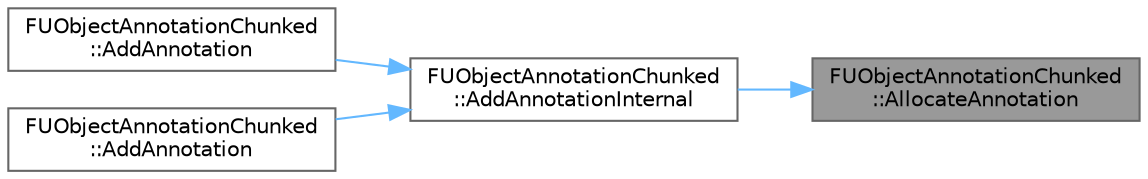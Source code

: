 digraph "FUObjectAnnotationChunked::AllocateAnnotation"
{
 // INTERACTIVE_SVG=YES
 // LATEX_PDF_SIZE
  bgcolor="transparent";
  edge [fontname=Helvetica,fontsize=10,labelfontname=Helvetica,labelfontsize=10];
  node [fontname=Helvetica,fontsize=10,shape=box,height=0.2,width=0.4];
  rankdir="RL";
  Node1 [id="Node000001",label="FUObjectAnnotationChunked\l::AllocateAnnotation",height=0.2,width=0.4,color="gray40", fillcolor="grey60", style="filled", fontcolor="black",tooltip="Initializes an annotation for the specified index, makes sure the chunk it resides in is allocated."];
  Node1 -> Node2 [id="edge1_Node000001_Node000002",dir="back",color="steelblue1",style="solid",tooltip=" "];
  Node2 [id="Node000002",label="FUObjectAnnotationChunked\l::AddAnnotationInternal",height=0.2,width=0.4,color="grey40", fillcolor="white", style="filled",URL="$db/d5f/classFUObjectAnnotationChunked.html#adcbe1170a5199c2a5905aace1f9b86dd",tooltip="Adds a new annotation for the specified index."];
  Node2 -> Node3 [id="edge2_Node000002_Node000003",dir="back",color="steelblue1",style="solid",tooltip=" "];
  Node3 [id="Node000003",label="FUObjectAnnotationChunked\l::AddAnnotation",height=0.2,width=0.4,color="grey40", fillcolor="white", style="filled",URL="$db/d5f/classFUObjectAnnotationChunked.html#ac8366c527ab9ad0e6d05f446621de4a5",tooltip="Add an annotation to the annotation list."];
  Node2 -> Node4 [id="edge3_Node000002_Node000004",dir="back",color="steelblue1",style="solid",tooltip=" "];
  Node4 [id="Node000004",label="FUObjectAnnotationChunked\l::AddAnnotation",height=0.2,width=0.4,color="grey40", fillcolor="white", style="filled",URL="$db/d5f/classFUObjectAnnotationChunked.html#aa95b5562889f7c304f1b91be68b969d4",tooltip=" "];
}
